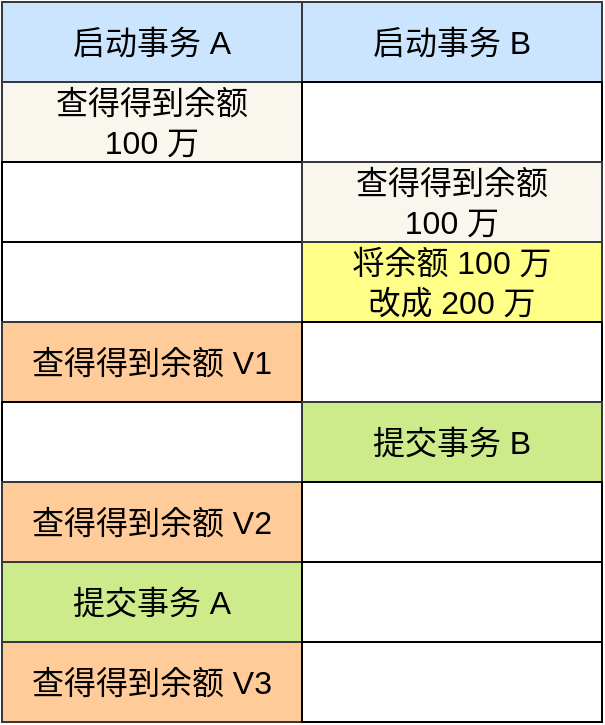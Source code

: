 <mxfile version="14.8.4" type="github">
  <diagram id="xyRoyOddgOh69G65EYYx" name="第 1 页">
    <mxGraphModel dx="1102" dy="582" grid="1" gridSize="10" guides="1" tooltips="1" connect="1" arrows="1" fold="1" page="1" pageScale="1" pageWidth="827" pageHeight="1169" math="0" shadow="0">
      <root>
        <mxCell id="0" />
        <mxCell id="1" parent="0" />
        <mxCell id="67hW3ACkMN75okHCIbZx-1" value="启动事务 A" style="rounded=0;whiteSpace=wrap;html=1;fontSize=16;fillColor=#cce5ff;strokeColor=#36393d;" vertex="1" parent="1">
          <mxGeometry x="130" y="120" width="150" height="40" as="geometry" />
        </mxCell>
        <mxCell id="67hW3ACkMN75okHCIbZx-3" value="查得得到余额 &lt;br&gt;100 万" style="rounded=0;whiteSpace=wrap;html=1;fontSize=16;fillColor=#f9f7ed;strokeColor=#36393d;" vertex="1" parent="1">
          <mxGeometry x="130" y="160" width="150" height="40" as="geometry" />
        </mxCell>
        <mxCell id="67hW3ACkMN75okHCIbZx-4" value="启动事务 B" style="rounded=0;whiteSpace=wrap;html=1;fontSize=16;fillColor=#cce5ff;strokeColor=#36393d;" vertex="1" parent="1">
          <mxGeometry x="280" y="120" width="150" height="40" as="geometry" />
        </mxCell>
        <mxCell id="67hW3ACkMN75okHCIbZx-5" value="" style="rounded=0;whiteSpace=wrap;html=1;fontSize=16;" vertex="1" parent="1">
          <mxGeometry x="280" y="160" width="150" height="40" as="geometry" />
        </mxCell>
        <mxCell id="67hW3ACkMN75okHCIbZx-7" value="" style="rounded=0;whiteSpace=wrap;html=1;fontSize=16;" vertex="1" parent="1">
          <mxGeometry x="130" y="200" width="150" height="40" as="geometry" />
        </mxCell>
        <mxCell id="67hW3ACkMN75okHCIbZx-8" value="查得得到余额&lt;br&gt;100 万" style="rounded=0;whiteSpace=wrap;html=1;fontSize=16;fillColor=#f9f7ed;strokeColor=#36393d;" vertex="1" parent="1">
          <mxGeometry x="280" y="200" width="150" height="40" as="geometry" />
        </mxCell>
        <mxCell id="67hW3ACkMN75okHCIbZx-9" value="" style="rounded=0;whiteSpace=wrap;html=1;fontSize=16;" vertex="1" parent="1">
          <mxGeometry x="130" y="240" width="150" height="40" as="geometry" />
        </mxCell>
        <mxCell id="67hW3ACkMN75okHCIbZx-10" value="将余额 100 万&lt;br&gt;改成 200 万" style="rounded=0;whiteSpace=wrap;html=1;fontSize=16;fillColor=#ffff88;strokeColor=#36393d;" vertex="1" parent="1">
          <mxGeometry x="280" y="240" width="150" height="40" as="geometry" />
        </mxCell>
        <mxCell id="67hW3ACkMN75okHCIbZx-11" value="&lt;span&gt;查得得到余额 V1&lt;/span&gt;" style="rounded=0;whiteSpace=wrap;html=1;fontSize=16;fillColor=#ffcc99;strokeColor=#36393d;" vertex="1" parent="1">
          <mxGeometry x="130" y="280" width="150" height="40" as="geometry" />
        </mxCell>
        <mxCell id="67hW3ACkMN75okHCIbZx-12" value="" style="rounded=0;whiteSpace=wrap;html=1;fontSize=16;" vertex="1" parent="1">
          <mxGeometry x="280" y="280" width="150" height="40" as="geometry" />
        </mxCell>
        <mxCell id="67hW3ACkMN75okHCIbZx-13" value="" style="rounded=0;whiteSpace=wrap;html=1;fontSize=16;" vertex="1" parent="1">
          <mxGeometry x="130" y="320" width="150" height="40" as="geometry" />
        </mxCell>
        <mxCell id="67hW3ACkMN75okHCIbZx-14" value="&lt;span&gt;提交事务 B&lt;/span&gt;" style="rounded=0;whiteSpace=wrap;html=1;fontSize=16;fillColor=#cdeb8b;strokeColor=#36393d;" vertex="1" parent="1">
          <mxGeometry x="280" y="320" width="150" height="40" as="geometry" />
        </mxCell>
        <mxCell id="67hW3ACkMN75okHCIbZx-15" value="&lt;span&gt;查得得到余额 V2&lt;/span&gt;" style="rounded=0;whiteSpace=wrap;html=1;fontSize=16;fillColor=#ffcc99;strokeColor=#36393d;" vertex="1" parent="1">
          <mxGeometry x="130" y="360" width="150" height="40" as="geometry" />
        </mxCell>
        <mxCell id="67hW3ACkMN75okHCIbZx-16" value="" style="rounded=0;whiteSpace=wrap;html=1;fontSize=16;" vertex="1" parent="1">
          <mxGeometry x="280" y="360" width="150" height="40" as="geometry" />
        </mxCell>
        <mxCell id="67hW3ACkMN75okHCIbZx-17" value="提交事务 A" style="rounded=0;whiteSpace=wrap;html=1;fontSize=16;fillColor=#cdeb8b;strokeColor=#36393d;" vertex="1" parent="1">
          <mxGeometry x="130" y="400" width="150" height="40" as="geometry" />
        </mxCell>
        <mxCell id="67hW3ACkMN75okHCIbZx-18" value="" style="rounded=0;whiteSpace=wrap;html=1;fontSize=16;" vertex="1" parent="1">
          <mxGeometry x="280" y="400" width="150" height="40" as="geometry" />
        </mxCell>
        <mxCell id="67hW3ACkMN75okHCIbZx-19" value="查得得到余额 V3" style="rounded=0;whiteSpace=wrap;html=1;fontSize=16;fillColor=#ffcc99;strokeColor=#36393d;" vertex="1" parent="1">
          <mxGeometry x="130" y="440" width="150" height="40" as="geometry" />
        </mxCell>
        <mxCell id="67hW3ACkMN75okHCIbZx-20" value="" style="rounded=0;whiteSpace=wrap;html=1;fontSize=16;" vertex="1" parent="1">
          <mxGeometry x="280" y="440" width="150" height="40" as="geometry" />
        </mxCell>
      </root>
    </mxGraphModel>
  </diagram>
</mxfile>
